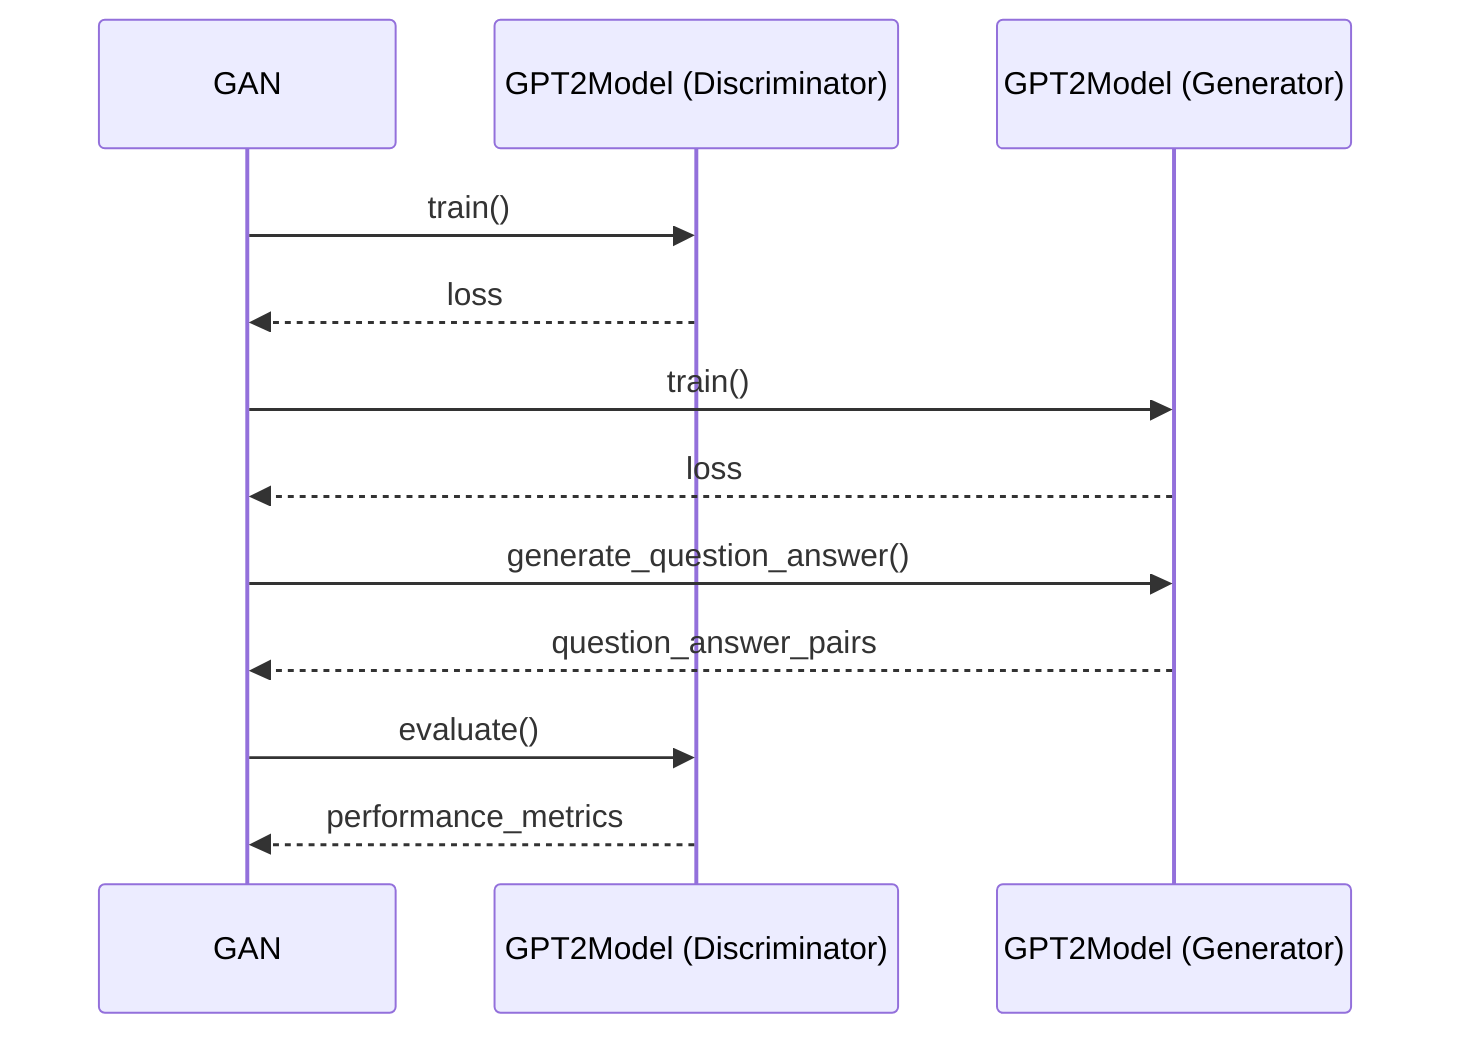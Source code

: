 sequenceDiagram
    participant G as GAN
    participant D as GPT2Model (Discriminator)
    participant GPT2 as GPT2Model (Generator)
    G->>D: train()
    D-->>G: loss
    G->>GPT2: train()
    GPT2-->>G: loss
    G->>GPT2: generate_question_answer()
    GPT2-->>G: question_answer_pairs
    G->>D: evaluate()
    D-->>G: performance_metrics